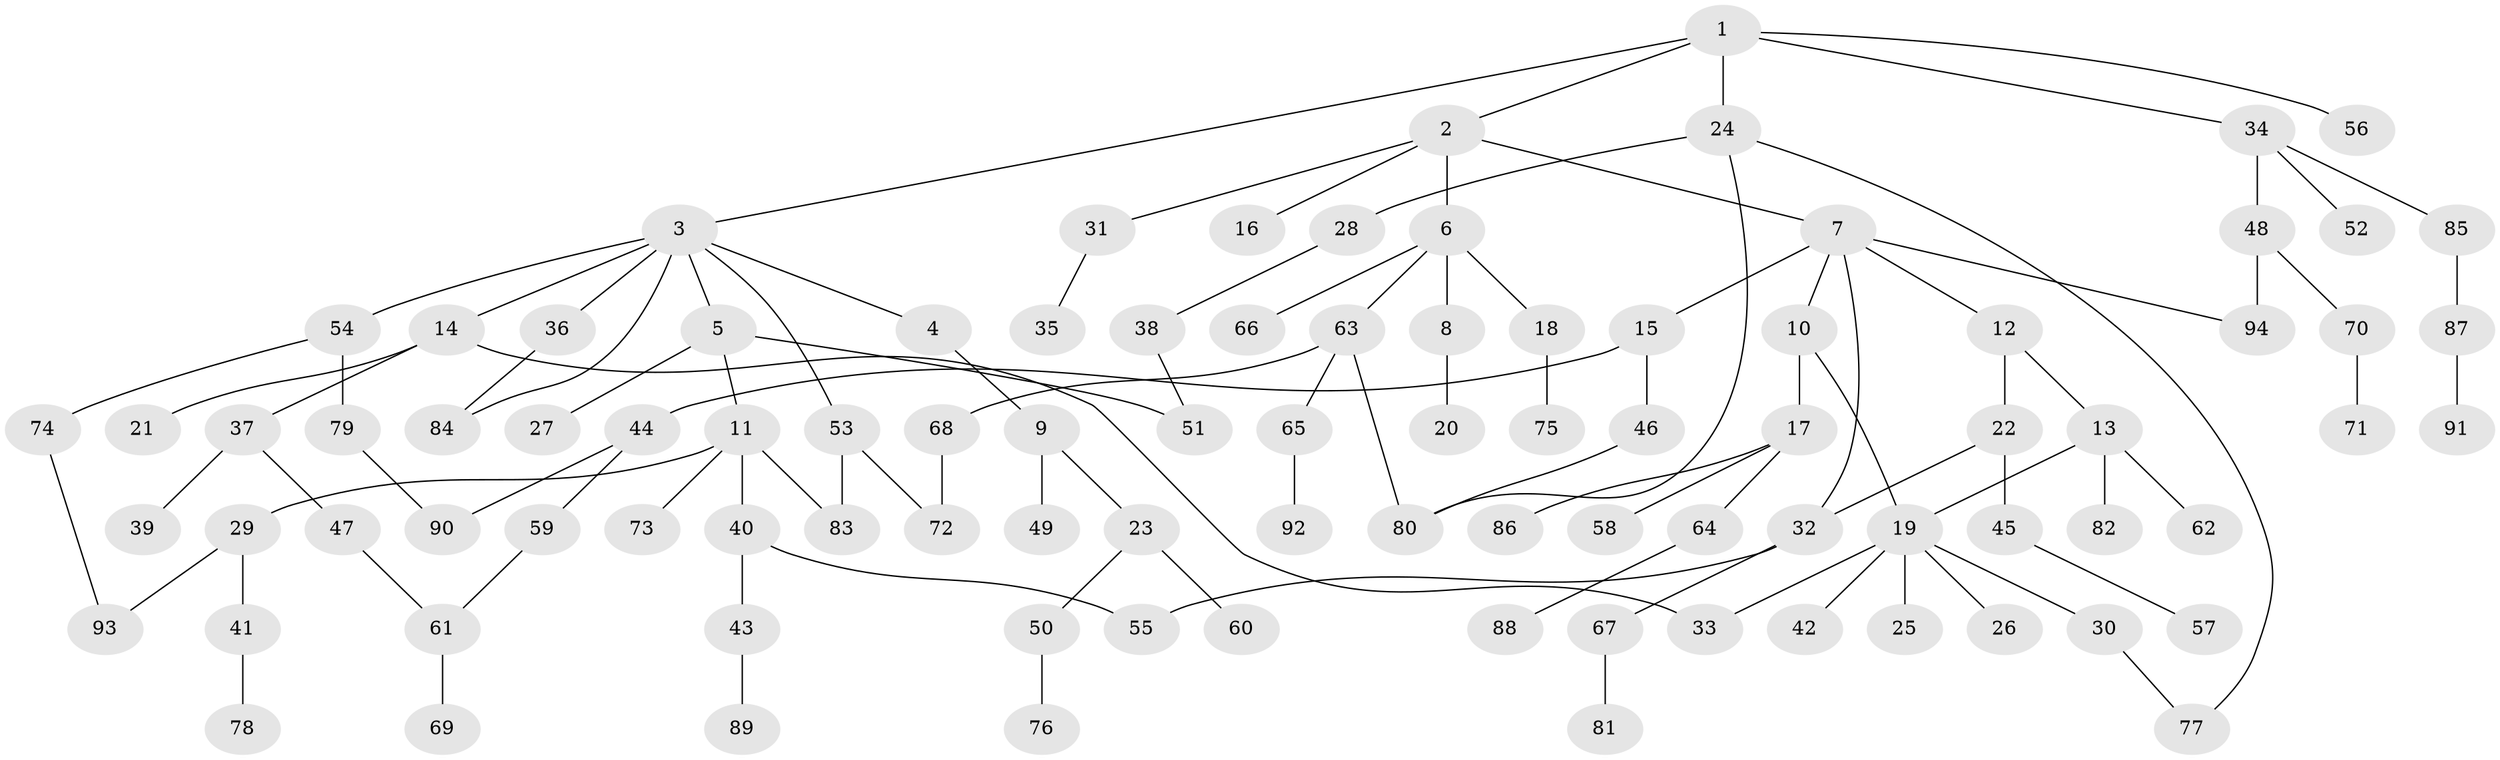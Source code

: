 // Generated by graph-tools (version 1.1) at 2025/10/02/27/25 16:10:51]
// undirected, 94 vertices, 108 edges
graph export_dot {
graph [start="1"]
  node [color=gray90,style=filled];
  1;
  2;
  3;
  4;
  5;
  6;
  7;
  8;
  9;
  10;
  11;
  12;
  13;
  14;
  15;
  16;
  17;
  18;
  19;
  20;
  21;
  22;
  23;
  24;
  25;
  26;
  27;
  28;
  29;
  30;
  31;
  32;
  33;
  34;
  35;
  36;
  37;
  38;
  39;
  40;
  41;
  42;
  43;
  44;
  45;
  46;
  47;
  48;
  49;
  50;
  51;
  52;
  53;
  54;
  55;
  56;
  57;
  58;
  59;
  60;
  61;
  62;
  63;
  64;
  65;
  66;
  67;
  68;
  69;
  70;
  71;
  72;
  73;
  74;
  75;
  76;
  77;
  78;
  79;
  80;
  81;
  82;
  83;
  84;
  85;
  86;
  87;
  88;
  89;
  90;
  91;
  92;
  93;
  94;
  1 -- 2;
  1 -- 3;
  1 -- 24;
  1 -- 34;
  1 -- 56;
  2 -- 6;
  2 -- 7;
  2 -- 16;
  2 -- 31;
  3 -- 4;
  3 -- 5;
  3 -- 14;
  3 -- 36;
  3 -- 53;
  3 -- 54;
  3 -- 84;
  4 -- 9;
  5 -- 11;
  5 -- 27;
  5 -- 51;
  6 -- 8;
  6 -- 18;
  6 -- 63;
  6 -- 66;
  7 -- 10;
  7 -- 12;
  7 -- 15;
  7 -- 94;
  7 -- 32;
  8 -- 20;
  9 -- 23;
  9 -- 49;
  10 -- 17;
  10 -- 19;
  11 -- 29;
  11 -- 40;
  11 -- 73;
  11 -- 83;
  12 -- 13;
  12 -- 22;
  13 -- 62;
  13 -- 82;
  13 -- 19;
  14 -- 21;
  14 -- 33;
  14 -- 37;
  15 -- 44;
  15 -- 46;
  17 -- 58;
  17 -- 64;
  17 -- 86;
  18 -- 75;
  19 -- 25;
  19 -- 26;
  19 -- 30;
  19 -- 42;
  19 -- 33;
  22 -- 32;
  22 -- 45;
  23 -- 50;
  23 -- 60;
  24 -- 28;
  24 -- 80;
  24 -- 77;
  28 -- 38;
  29 -- 41;
  29 -- 93;
  30 -- 77;
  31 -- 35;
  32 -- 67;
  32 -- 55;
  34 -- 48;
  34 -- 52;
  34 -- 85;
  36 -- 84;
  37 -- 39;
  37 -- 47;
  38 -- 51;
  40 -- 43;
  40 -- 55;
  41 -- 78;
  43 -- 89;
  44 -- 59;
  44 -- 90;
  45 -- 57;
  46 -- 80;
  47 -- 61;
  48 -- 70;
  48 -- 94;
  50 -- 76;
  53 -- 72;
  53 -- 83;
  54 -- 74;
  54 -- 79;
  59 -- 61;
  61 -- 69;
  63 -- 65;
  63 -- 68;
  63 -- 80;
  64 -- 88;
  65 -- 92;
  67 -- 81;
  68 -- 72;
  70 -- 71;
  74 -- 93;
  79 -- 90;
  85 -- 87;
  87 -- 91;
}
